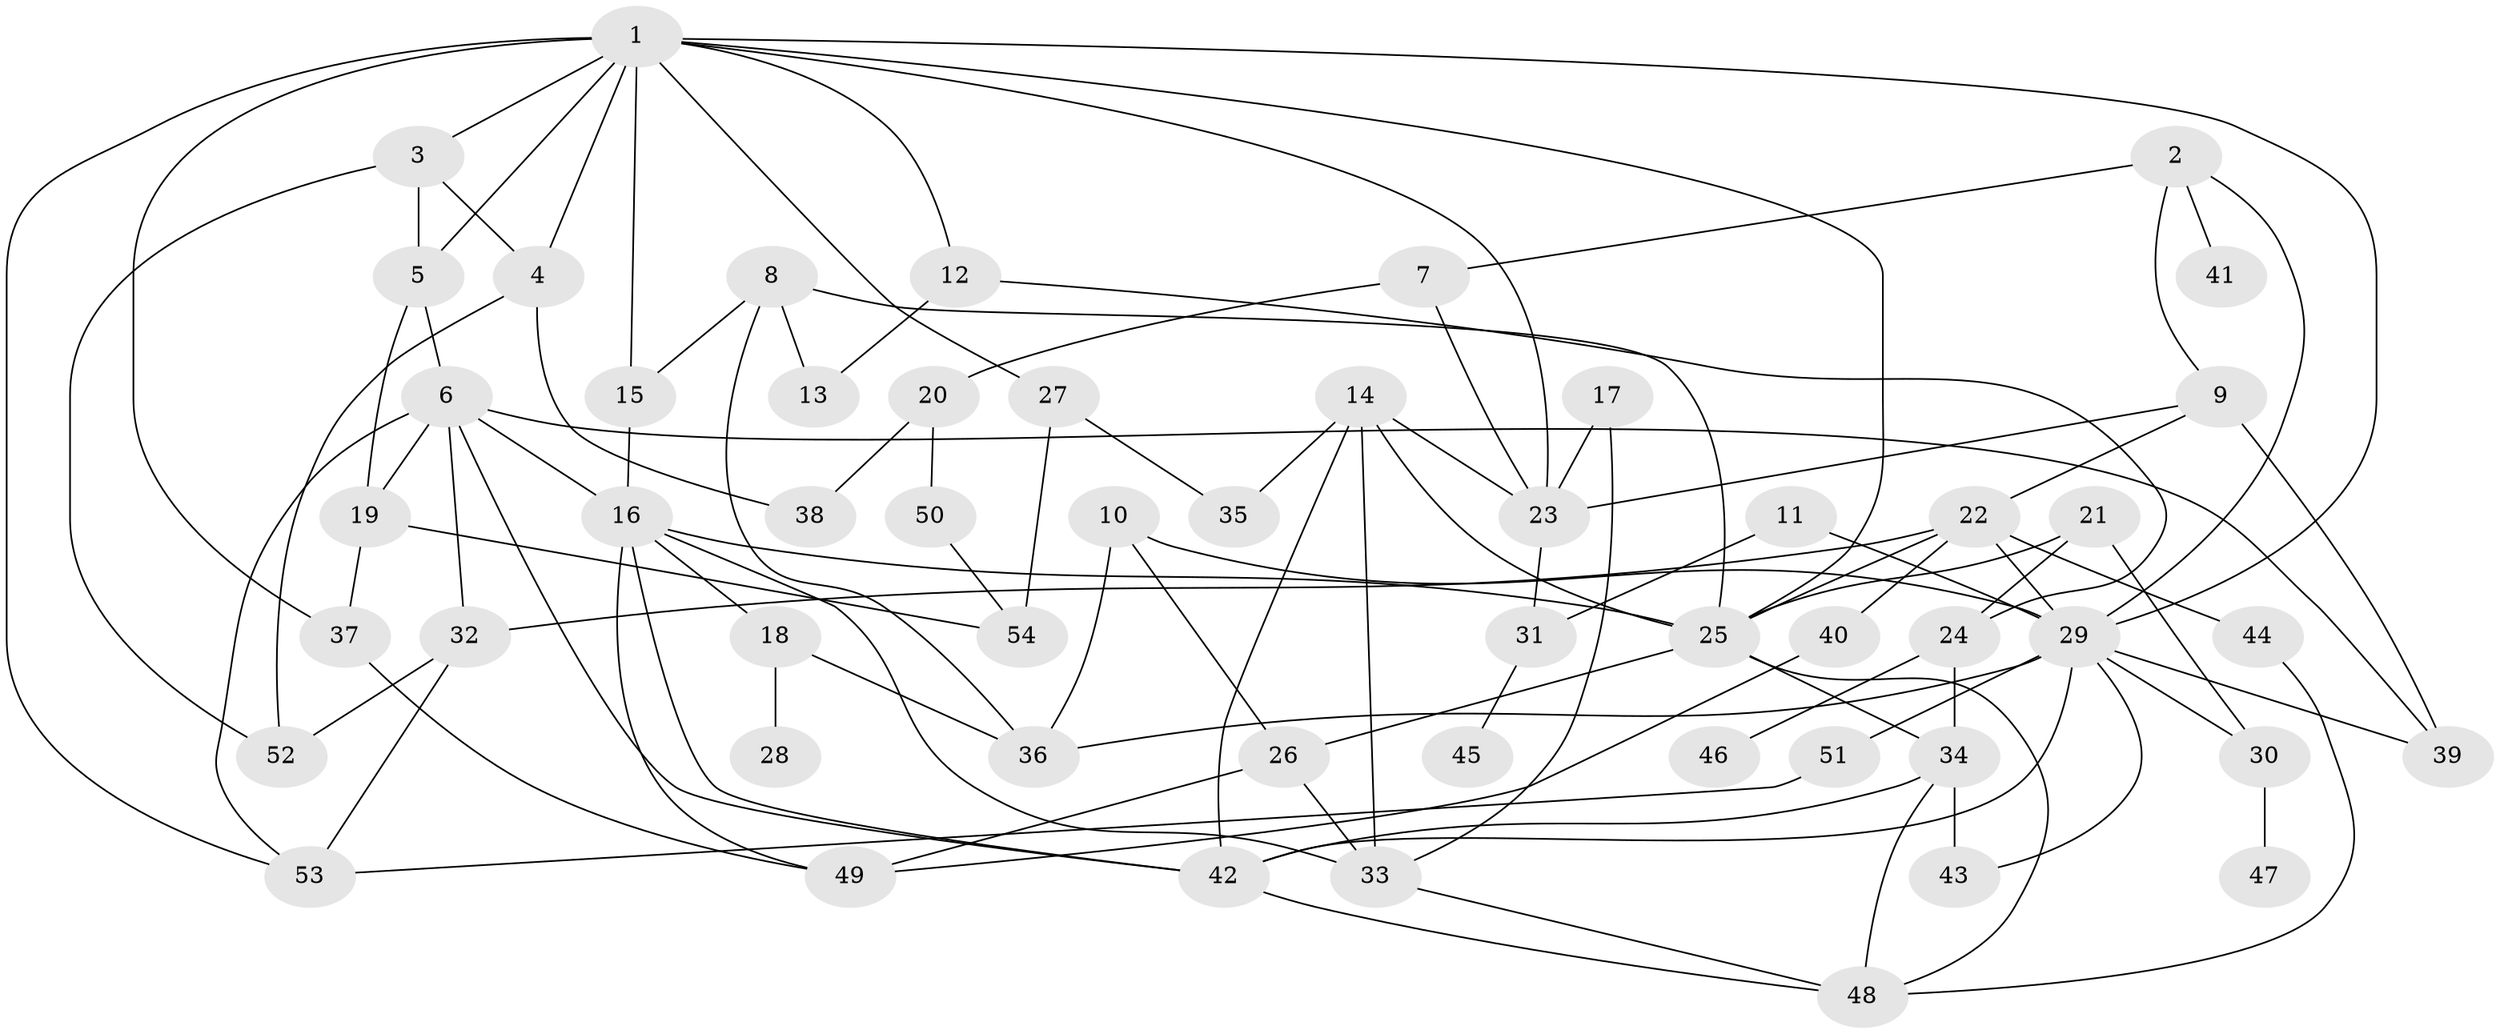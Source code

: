 // original degree distribution, {12: 0.009345794392523364, 4: 0.17757009345794392, 6: 0.028037383177570093, 3: 0.1588785046728972, 7: 0.009345794392523364, 5: 0.11214953271028037, 2: 0.37383177570093457, 1: 0.1308411214953271}
// Generated by graph-tools (version 1.1) at 2025/00/03/09/25 03:00:56]
// undirected, 54 vertices, 101 edges
graph export_dot {
graph [start="1"]
  node [color=gray90,style=filled];
  1;
  2;
  3;
  4;
  5;
  6;
  7;
  8;
  9;
  10;
  11;
  12;
  13;
  14;
  15;
  16;
  17;
  18;
  19;
  20;
  21;
  22;
  23;
  24;
  25;
  26;
  27;
  28;
  29;
  30;
  31;
  32;
  33;
  34;
  35;
  36;
  37;
  38;
  39;
  40;
  41;
  42;
  43;
  44;
  45;
  46;
  47;
  48;
  49;
  50;
  51;
  52;
  53;
  54;
  1 -- 3 [weight=1.0];
  1 -- 4 [weight=1.0];
  1 -- 5 [weight=1.0];
  1 -- 12 [weight=1.0];
  1 -- 15 [weight=1.0];
  1 -- 23 [weight=1.0];
  1 -- 25 [weight=1.0];
  1 -- 27 [weight=1.0];
  1 -- 29 [weight=1.0];
  1 -- 37 [weight=1.0];
  1 -- 53 [weight=1.0];
  2 -- 7 [weight=1.0];
  2 -- 9 [weight=1.0];
  2 -- 29 [weight=1.0];
  2 -- 41 [weight=1.0];
  3 -- 4 [weight=1.0];
  3 -- 5 [weight=1.0];
  3 -- 52 [weight=1.0];
  4 -- 38 [weight=1.0];
  4 -- 52 [weight=1.0];
  5 -- 6 [weight=1.0];
  5 -- 19 [weight=1.0];
  6 -- 16 [weight=1.0];
  6 -- 19 [weight=1.0];
  6 -- 32 [weight=1.0];
  6 -- 39 [weight=1.0];
  6 -- 42 [weight=1.0];
  6 -- 53 [weight=1.0];
  7 -- 20 [weight=1.0];
  7 -- 23 [weight=1.0];
  8 -- 13 [weight=1.0];
  8 -- 15 [weight=1.0];
  8 -- 25 [weight=2.0];
  8 -- 36 [weight=1.0];
  9 -- 22 [weight=1.0];
  9 -- 23 [weight=1.0];
  9 -- 39 [weight=1.0];
  10 -- 26 [weight=1.0];
  10 -- 29 [weight=1.0];
  10 -- 36 [weight=1.0];
  11 -- 29 [weight=1.0];
  11 -- 31 [weight=1.0];
  12 -- 13 [weight=1.0];
  12 -- 24 [weight=1.0];
  14 -- 23 [weight=2.0];
  14 -- 25 [weight=1.0];
  14 -- 33 [weight=1.0];
  14 -- 35 [weight=1.0];
  14 -- 42 [weight=1.0];
  15 -- 16 [weight=1.0];
  16 -- 18 [weight=1.0];
  16 -- 25 [weight=1.0];
  16 -- 33 [weight=1.0];
  16 -- 42 [weight=1.0];
  16 -- 49 [weight=1.0];
  17 -- 23 [weight=1.0];
  17 -- 33 [weight=1.0];
  18 -- 28 [weight=1.0];
  18 -- 36 [weight=1.0];
  19 -- 37 [weight=1.0];
  19 -- 54 [weight=1.0];
  20 -- 38 [weight=1.0];
  20 -- 50 [weight=1.0];
  21 -- 24 [weight=1.0];
  21 -- 25 [weight=1.0];
  21 -- 30 [weight=1.0];
  22 -- 25 [weight=2.0];
  22 -- 29 [weight=1.0];
  22 -- 32 [weight=1.0];
  22 -- 40 [weight=1.0];
  22 -- 44 [weight=2.0];
  23 -- 31 [weight=1.0];
  24 -- 34 [weight=1.0];
  24 -- 46 [weight=1.0];
  25 -- 26 [weight=1.0];
  25 -- 34 [weight=1.0];
  25 -- 48 [weight=1.0];
  26 -- 33 [weight=1.0];
  26 -- 49 [weight=1.0];
  27 -- 35 [weight=1.0];
  27 -- 54 [weight=1.0];
  29 -- 30 [weight=1.0];
  29 -- 36 [weight=1.0];
  29 -- 39 [weight=1.0];
  29 -- 42 [weight=1.0];
  29 -- 43 [weight=1.0];
  29 -- 51 [weight=1.0];
  30 -- 47 [weight=1.0];
  31 -- 45 [weight=1.0];
  32 -- 52 [weight=1.0];
  32 -- 53 [weight=1.0];
  33 -- 48 [weight=1.0];
  34 -- 42 [weight=1.0];
  34 -- 43 [weight=1.0];
  34 -- 48 [weight=1.0];
  37 -- 49 [weight=1.0];
  40 -- 49 [weight=1.0];
  42 -- 48 [weight=1.0];
  44 -- 48 [weight=1.0];
  50 -- 54 [weight=1.0];
  51 -- 53 [weight=1.0];
}
